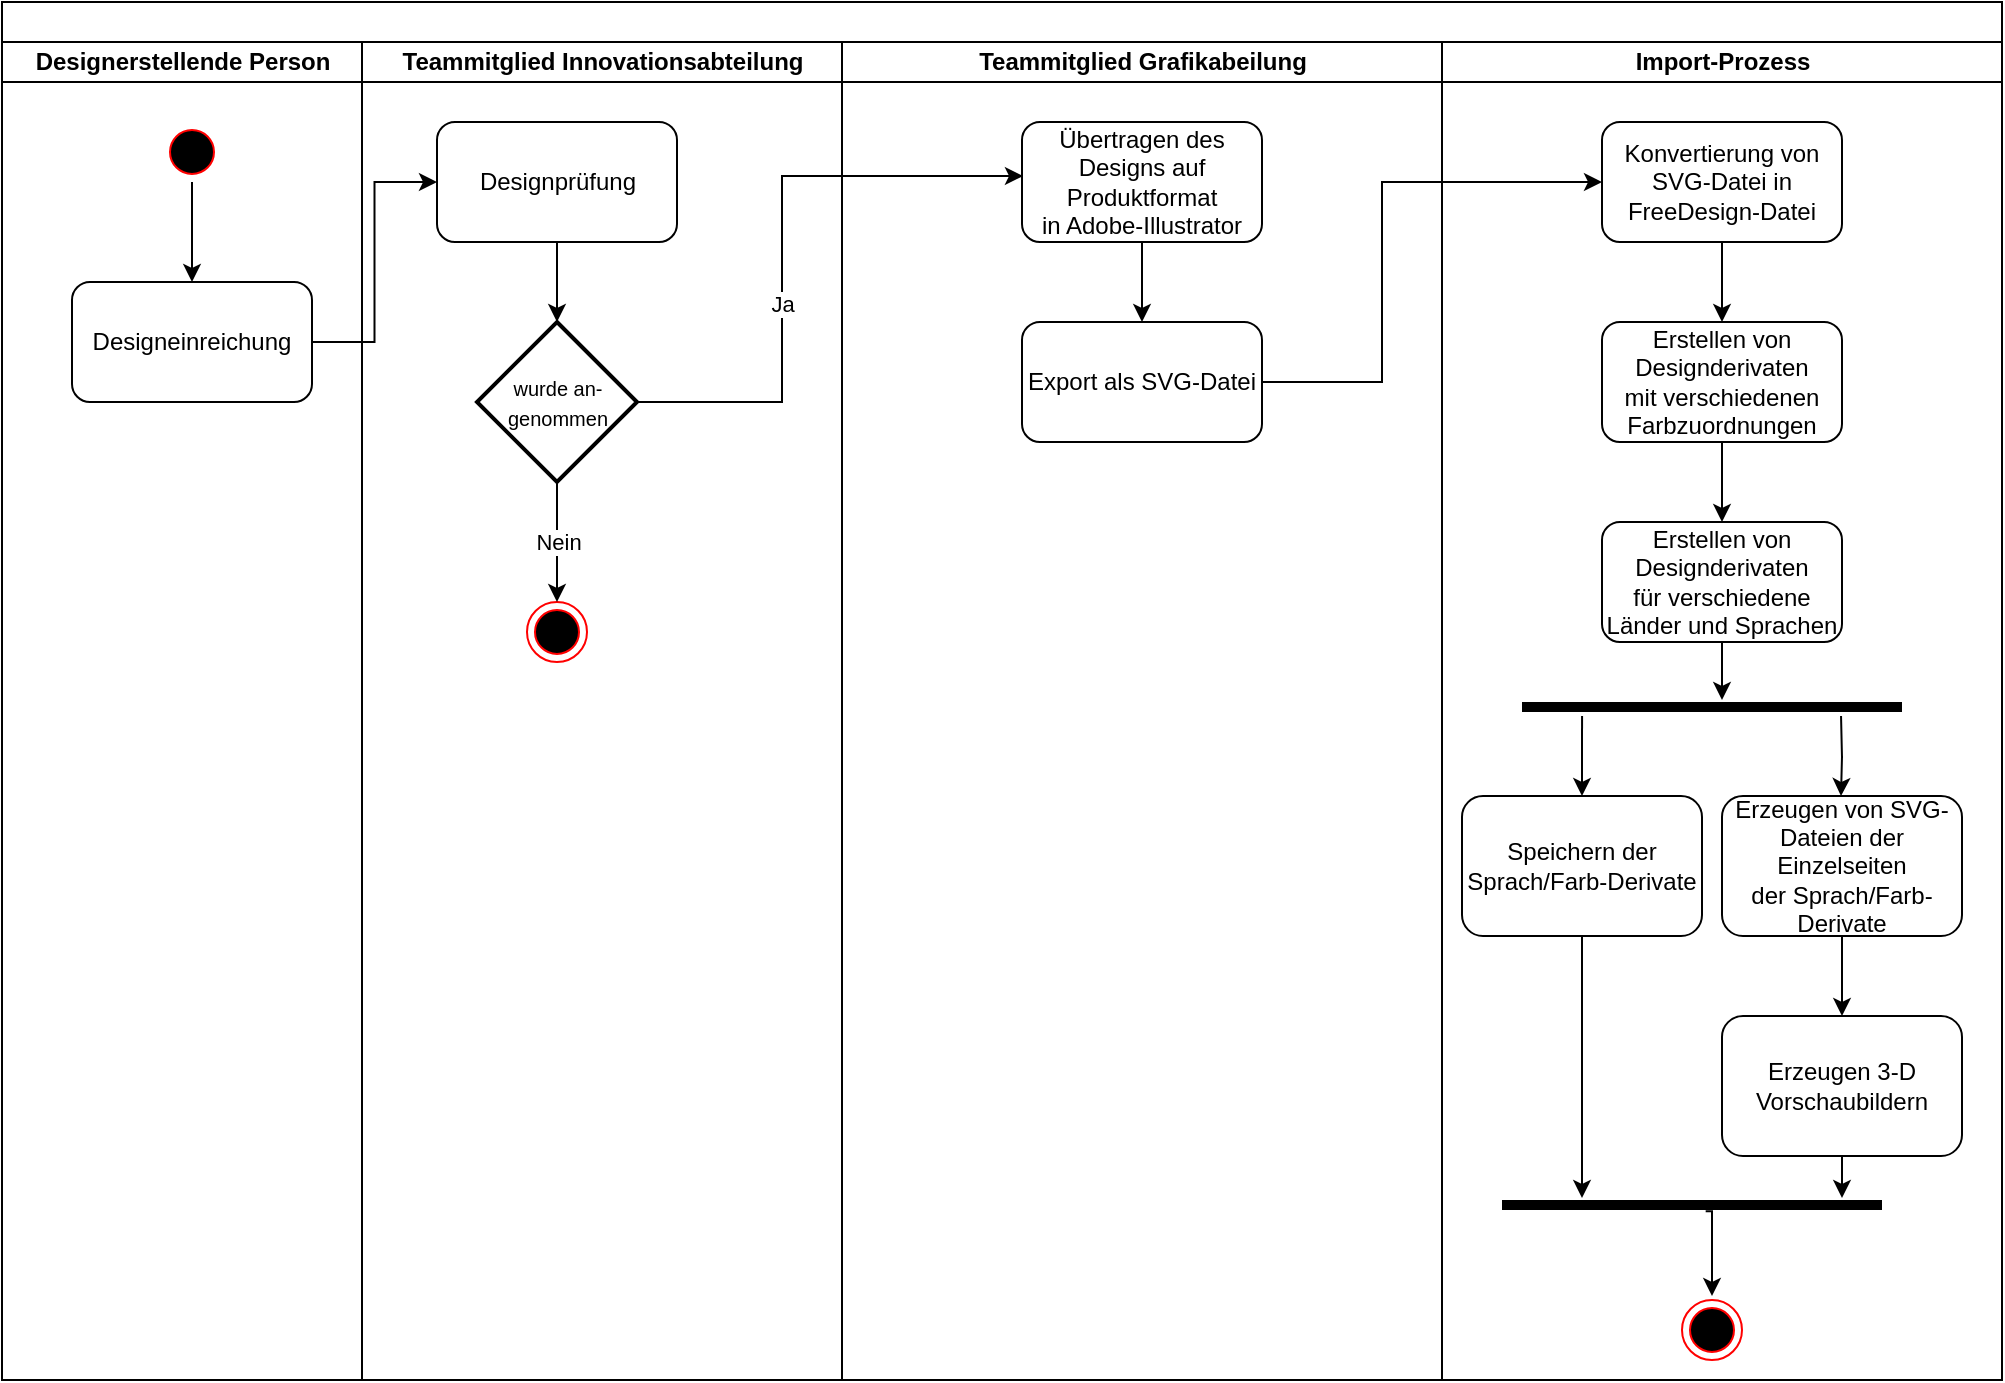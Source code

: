 <mxfile version="14.4.3" type="github">
  <diagram id="nIqd6F1TLsiJas72FkkN" name="Page-1">
    <mxGraphModel dx="1653" dy="928" grid="1" gridSize="10" guides="1" tooltips="1" connect="1" arrows="1" fold="1" page="1" pageScale="1" pageWidth="827" pageHeight="1169" math="0" shadow="0">
      <root>
        <mxCell id="0" />
        <mxCell id="1" parent="0" />
        <mxCell id="8JzF06y--kA46BckKl7L-21" value="" style="swimlane;html=1;childLayout=stackLayout;resizeParent=1;resizeParentMax=0;startSize=20;" vertex="1" parent="1">
          <mxGeometry x="80" y="331" width="1000" height="689" as="geometry" />
        </mxCell>
        <mxCell id="8JzF06y--kA46BckKl7L-22" value="Designerstellende Person" style="swimlane;html=1;startSize=20;" vertex="1" parent="8JzF06y--kA46BckKl7L-21">
          <mxGeometry y="20" width="180" height="669" as="geometry" />
        </mxCell>
        <mxCell id="8JzF06y--kA46BckKl7L-26" value="" style="ellipse;html=1;shape=startState;fillColor=#000000;strokeColor=#ff0000;" vertex="1" parent="8JzF06y--kA46BckKl7L-22">
          <mxGeometry x="80" y="40" width="30" height="30" as="geometry" />
        </mxCell>
        <mxCell id="8JzF06y--kA46BckKl7L-50" value="&lt;span&gt;Designeinreichung&lt;/span&gt;" style="rounded=1;whiteSpace=wrap;html=1;" vertex="1" parent="8JzF06y--kA46BckKl7L-22">
          <mxGeometry x="35" y="120" width="120" height="60" as="geometry" />
        </mxCell>
        <mxCell id="8JzF06y--kA46BckKl7L-81" value="" style="endArrow=classic;html=1;shadow=0;fillColor=#000000;exitX=0.5;exitY=1;exitDx=0;exitDy=0;entryX=0.5;entryY=0;entryDx=0;entryDy=0;" edge="1" parent="8JzF06y--kA46BckKl7L-22" source="8JzF06y--kA46BckKl7L-26" target="8JzF06y--kA46BckKl7L-50">
          <mxGeometry width="50" height="50" relative="1" as="geometry">
            <mxPoint x="90" y="120" as="sourcePoint" />
            <mxPoint x="140" y="70" as="targetPoint" />
          </mxGeometry>
        </mxCell>
        <mxCell id="8JzF06y--kA46BckKl7L-23" value="Teammitglied Innovationsabteilung" style="swimlane;html=1;startSize=20;" vertex="1" parent="8JzF06y--kA46BckKl7L-21">
          <mxGeometry x="180" y="20" width="240" height="669" as="geometry" />
        </mxCell>
        <mxCell id="8JzF06y--kA46BckKl7L-43" value="" style="ellipse;html=1;shape=endState;fillColor=#000000;strokeColor=#ff0000;" vertex="1" parent="8JzF06y--kA46BckKl7L-23">
          <mxGeometry x="82.5" y="280" width="30" height="30" as="geometry" />
        </mxCell>
        <mxCell id="8JzF06y--kA46BckKl7L-51" value="&lt;span&gt;Designprüfung&lt;/span&gt;" style="rounded=1;whiteSpace=wrap;html=1;" vertex="1" parent="8JzF06y--kA46BckKl7L-23">
          <mxGeometry x="37.5" y="40" width="120" height="60" as="geometry" />
        </mxCell>
        <mxCell id="8JzF06y--kA46BckKl7L-41" value="&lt;font style=&quot;font-size: 10px&quot;&gt;wurde an-genommen&lt;/font&gt;" style="rhombus;whiteSpace=wrap;html=1;strokeWidth=2;" vertex="1" parent="8JzF06y--kA46BckKl7L-23">
          <mxGeometry x="57.5" y="140" width="80" height="80" as="geometry" />
        </mxCell>
        <mxCell id="8JzF06y--kA46BckKl7L-44" value="Nein" style="edgeStyle=orthogonalEdgeStyle;rounded=0;orthogonalLoop=1;jettySize=auto;html=1;exitX=0.5;exitY=1;exitDx=0;exitDy=0;entryX=0.5;entryY=0;entryDx=0;entryDy=0;" edge="1" parent="8JzF06y--kA46BckKl7L-23" source="8JzF06y--kA46BckKl7L-41" target="8JzF06y--kA46BckKl7L-43">
          <mxGeometry relative="1" as="geometry" />
        </mxCell>
        <mxCell id="8JzF06y--kA46BckKl7L-52" style="edgeStyle=orthogonalEdgeStyle;rounded=0;orthogonalLoop=1;jettySize=auto;html=1;exitX=0.5;exitY=1;exitDx=0;exitDy=0;entryX=0.5;entryY=0;entryDx=0;entryDy=0;" edge="1" parent="8JzF06y--kA46BckKl7L-23" source="8JzF06y--kA46BckKl7L-51" target="8JzF06y--kA46BckKl7L-41">
          <mxGeometry relative="1" as="geometry" />
        </mxCell>
        <mxCell id="8JzF06y--kA46BckKl7L-24" value="Teammitglied&amp;nbsp;Grafikabeilung" style="swimlane;html=1;startSize=20;" vertex="1" parent="8JzF06y--kA46BckKl7L-21">
          <mxGeometry x="420" y="20" width="300" height="669" as="geometry" />
        </mxCell>
        <mxCell id="8JzF06y--kA46BckKl7L-56" style="edgeStyle=orthogonalEdgeStyle;rounded=0;orthogonalLoop=1;jettySize=auto;html=1;exitX=0.5;exitY=1;exitDx=0;exitDy=0;" edge="1" parent="8JzF06y--kA46BckKl7L-24" source="8JzF06y--kA46BckKl7L-49" target="8JzF06y--kA46BckKl7L-55">
          <mxGeometry relative="1" as="geometry" />
        </mxCell>
        <mxCell id="8JzF06y--kA46BckKl7L-49" value="&lt;span&gt;Übertragen des Designs auf Produktformat&lt;/span&gt;&lt;br&gt;&lt;span&gt;in Adobe-Illustrator&lt;/span&gt;" style="rounded=1;whiteSpace=wrap;html=1;" vertex="1" parent="8JzF06y--kA46BckKl7L-24">
          <mxGeometry x="90" y="40" width="120" height="60" as="geometry" />
        </mxCell>
        <mxCell id="8JzF06y--kA46BckKl7L-55" value="Export als SVG-Datei" style="rounded=1;whiteSpace=wrap;html=1;" vertex="1" parent="8JzF06y--kA46BckKl7L-24">
          <mxGeometry x="90" y="140" width="120" height="60" as="geometry" />
        </mxCell>
        <mxCell id="8JzF06y--kA46BckKl7L-53" style="edgeStyle=orthogonalEdgeStyle;rounded=0;orthogonalLoop=1;jettySize=auto;html=1;exitX=1;exitY=0.5;exitDx=0;exitDy=0;entryX=0;entryY=0.5;entryDx=0;entryDy=0;" edge="1" parent="8JzF06y--kA46BckKl7L-21" source="8JzF06y--kA46BckKl7L-50" target="8JzF06y--kA46BckKl7L-51">
          <mxGeometry relative="1" as="geometry" />
        </mxCell>
        <mxCell id="8JzF06y--kA46BckKl7L-54" value="Ja" style="edgeStyle=orthogonalEdgeStyle;rounded=0;orthogonalLoop=1;jettySize=auto;html=1;exitX=1;exitY=0.5;exitDx=0;exitDy=0;entryX=0.004;entryY=0.45;entryDx=0;entryDy=0;entryPerimeter=0;" edge="1" parent="8JzF06y--kA46BckKl7L-21" source="8JzF06y--kA46BckKl7L-41" target="8JzF06y--kA46BckKl7L-49">
          <mxGeometry x="-0.206" relative="1" as="geometry">
            <Array as="points">
              <mxPoint x="390" y="200" />
              <mxPoint x="390" y="87" />
            </Array>
            <mxPoint as="offset" />
          </mxGeometry>
        </mxCell>
        <mxCell id="8JzF06y--kA46BckKl7L-63" style="edgeStyle=orthogonalEdgeStyle;rounded=0;orthogonalLoop=1;jettySize=auto;html=1;exitX=1;exitY=0.5;exitDx=0;exitDy=0;entryX=0;entryY=0.5;entryDx=0;entryDy=0;" edge="1" parent="8JzF06y--kA46BckKl7L-21" source="8JzF06y--kA46BckKl7L-55" target="8JzF06y--kA46BckKl7L-61">
          <mxGeometry relative="1" as="geometry">
            <Array as="points">
              <mxPoint x="690" y="190" />
              <mxPoint x="690" y="90" />
            </Array>
          </mxGeometry>
        </mxCell>
        <mxCell id="8JzF06y--kA46BckKl7L-37" value="Import-Prozess" style="swimlane;html=1;startSize=20;" vertex="1" parent="8JzF06y--kA46BckKl7L-21">
          <mxGeometry x="720" y="20" width="280" height="669" as="geometry" />
        </mxCell>
        <mxCell id="8JzF06y--kA46BckKl7L-70" style="edgeStyle=orthogonalEdgeStyle;rounded=0;orthogonalLoop=1;jettySize=auto;html=1;exitX=0.5;exitY=1;exitDx=0;exitDy=0;shadow=0;fillColor=#000000;" edge="1" parent="8JzF06y--kA46BckKl7L-37" source="8JzF06y--kA46BckKl7L-57">
          <mxGeometry relative="1" as="geometry">
            <mxPoint x="140" y="329" as="targetPoint" />
          </mxGeometry>
        </mxCell>
        <mxCell id="8JzF06y--kA46BckKl7L-57" value="Erstellen von Designderivaten&lt;br&gt;für verschiedene Länder und Sprachen" style="rounded=1;whiteSpace=wrap;html=1;" vertex="1" parent="8JzF06y--kA46BckKl7L-37">
          <mxGeometry x="80" y="240" width="120" height="60" as="geometry" />
        </mxCell>
        <mxCell id="8JzF06y--kA46BckKl7L-59" style="edgeStyle=orthogonalEdgeStyle;rounded=0;orthogonalLoop=1;jettySize=auto;html=1;exitX=0.5;exitY=1;exitDx=0;exitDy=0;entryX=0.5;entryY=0;entryDx=0;entryDy=0;" edge="1" parent="8JzF06y--kA46BckKl7L-37" source="8JzF06y--kA46BckKl7L-58" target="8JzF06y--kA46BckKl7L-57">
          <mxGeometry relative="1" as="geometry" />
        </mxCell>
        <mxCell id="8JzF06y--kA46BckKl7L-58" value="Erstellen von Designderivaten&lt;br&gt;mit verschiedenen Farbzuordnungen" style="rounded=1;whiteSpace=wrap;html=1;" vertex="1" parent="8JzF06y--kA46BckKl7L-37">
          <mxGeometry x="80" y="140" width="120" height="60" as="geometry" />
        </mxCell>
        <mxCell id="8JzF06y--kA46BckKl7L-62" style="edgeStyle=orthogonalEdgeStyle;rounded=0;orthogonalLoop=1;jettySize=auto;html=1;exitX=0.5;exitY=1;exitDx=0;exitDy=0;entryX=0.5;entryY=0;entryDx=0;entryDy=0;" edge="1" parent="8JzF06y--kA46BckKl7L-37" source="8JzF06y--kA46BckKl7L-61" target="8JzF06y--kA46BckKl7L-58">
          <mxGeometry relative="1" as="geometry" />
        </mxCell>
        <mxCell id="8JzF06y--kA46BckKl7L-61" value="Konvertierung von SVG-Datei in FreeDesign-Datei" style="rounded=1;whiteSpace=wrap;html=1;" vertex="1" parent="8JzF06y--kA46BckKl7L-37">
          <mxGeometry x="80" y="40" width="120" height="60" as="geometry" />
        </mxCell>
        <mxCell id="8JzF06y--kA46BckKl7L-71" style="edgeStyle=orthogonalEdgeStyle;rounded=0;orthogonalLoop=1;jettySize=auto;html=1;exitX=0.5;exitY=0;exitDx=0;exitDy=0;entryX=0.158;entryY=1;entryDx=0;entryDy=0;entryPerimeter=0;shadow=0;fillColor=#000000;endArrow=none;endFill=0;startArrow=classic;startFill=1;" edge="1" parent="8JzF06y--kA46BckKl7L-37" source="8JzF06y--kA46BckKl7L-65" target="8JzF06y--kA46BckKl7L-69">
          <mxGeometry relative="1" as="geometry" />
        </mxCell>
        <mxCell id="8JzF06y--kA46BckKl7L-65" value="Speichern der Sprach/Farb-Derivate" style="rounded=1;whiteSpace=wrap;html=1;" vertex="1" parent="8JzF06y--kA46BckKl7L-37">
          <mxGeometry x="10" y="377" width="120" height="70" as="geometry" />
        </mxCell>
        <mxCell id="8JzF06y--kA46BckKl7L-69" value="" style="line;strokeWidth=5;fillColor=none;align=left;verticalAlign=middle;spacingTop=-1;spacingLeft=3;spacingRight=3;rotatable=0;labelPosition=right;points=[];portConstraint=eastwest;" vertex="1" parent="8JzF06y--kA46BckKl7L-37">
          <mxGeometry x="40" y="328" width="190" height="9" as="geometry" />
        </mxCell>
        <mxCell id="8JzF06y--kA46BckKl7L-77" style="edgeStyle=orthogonalEdgeStyle;rounded=0;orthogonalLoop=1;jettySize=auto;html=1;exitX=0.5;exitY=1;exitDx=0;exitDy=0;entryX=0.5;entryY=0;entryDx=0;entryDy=0;shadow=0;startArrow=none;startFill=0;endArrow=classic;endFill=1;fillColor=#000000;" edge="1" parent="8JzF06y--kA46BckKl7L-37" source="8JzF06y--kA46BckKl7L-72" target="8JzF06y--kA46BckKl7L-76">
          <mxGeometry relative="1" as="geometry" />
        </mxCell>
        <mxCell id="8JzF06y--kA46BckKl7L-72" value="Erzeugen von SVG-Dateien der Einzelseiten der&amp;nbsp;Sprach/Farb-Derivate" style="rounded=1;whiteSpace=wrap;html=1;" vertex="1" parent="8JzF06y--kA46BckKl7L-37">
          <mxGeometry x="140" y="377" width="120" height="70" as="geometry" />
        </mxCell>
        <mxCell id="8JzF06y--kA46BckKl7L-73" style="edgeStyle=orthogonalEdgeStyle;rounded=0;orthogonalLoop=1;jettySize=auto;html=1;exitX=0.5;exitY=0;exitDx=0;exitDy=0;entryX=0.158;entryY=1;entryDx=0;entryDy=0;entryPerimeter=0;shadow=0;fillColor=#000000;endArrow=none;endFill=0;startArrow=classic;startFill=1;" edge="1" parent="8JzF06y--kA46BckKl7L-37">
          <mxGeometry relative="1" as="geometry">
            <mxPoint x="199.5" y="377" as="sourcePoint" />
            <mxPoint x="199.52" y="337" as="targetPoint" />
          </mxGeometry>
        </mxCell>
        <mxCell id="8JzF06y--kA46BckKl7L-74" value="" style="ellipse;html=1;shape=endState;fillColor=#000000;strokeColor=#ff0000;" vertex="1" parent="8JzF06y--kA46BckKl7L-37">
          <mxGeometry x="120" y="629" width="30" height="30" as="geometry" />
        </mxCell>
        <mxCell id="8JzF06y--kA46BckKl7L-75" value="" style="line;strokeWidth=5;fillColor=none;align=left;verticalAlign=middle;spacingTop=-1;spacingLeft=3;spacingRight=3;rotatable=0;labelPosition=right;points=[];portConstraint=eastwest;" vertex="1" parent="8JzF06y--kA46BckKl7L-37">
          <mxGeometry x="30" y="577" width="190" height="9" as="geometry" />
        </mxCell>
        <mxCell id="8JzF06y--kA46BckKl7L-76" value="Erzeugen 3-D Vorschaubildern" style="rounded=1;whiteSpace=wrap;html=1;" vertex="1" parent="8JzF06y--kA46BckKl7L-37">
          <mxGeometry x="140" y="487" width="120" height="70" as="geometry" />
        </mxCell>
        <mxCell id="8JzF06y--kA46BckKl7L-80" style="edgeStyle=orthogonalEdgeStyle;rounded=0;orthogonalLoop=1;jettySize=auto;html=1;exitX=0.536;exitY=0.844;exitDx=0;exitDy=0;shadow=0;startArrow=none;startFill=0;endArrow=classic;endFill=1;fillColor=#000000;exitPerimeter=0;" edge="1" parent="8JzF06y--kA46BckKl7L-37" source="8JzF06y--kA46BckKl7L-75">
          <mxGeometry relative="1" as="geometry">
            <mxPoint x="135" y="627" as="targetPoint" />
            <mxPoint x="134.75" y="606" as="sourcePoint" />
            <Array as="points">
              <mxPoint x="135" y="585" />
            </Array>
          </mxGeometry>
        </mxCell>
        <mxCell id="8JzF06y--kA46BckKl7L-78" style="edgeStyle=orthogonalEdgeStyle;rounded=0;orthogonalLoop=1;jettySize=auto;html=1;exitX=0.5;exitY=1;exitDx=0;exitDy=0;shadow=0;startArrow=none;startFill=0;endArrow=classic;endFill=1;fillColor=#000000;" edge="1" parent="1" source="8JzF06y--kA46BckKl7L-65">
          <mxGeometry relative="1" as="geometry">
            <mxPoint x="870" y="929" as="targetPoint" />
            <mxPoint x="870" y="789" as="sourcePoint" />
          </mxGeometry>
        </mxCell>
        <mxCell id="8JzF06y--kA46BckKl7L-79" style="edgeStyle=orthogonalEdgeStyle;rounded=0;orthogonalLoop=1;jettySize=auto;html=1;exitX=0.5;exitY=1;exitDx=0;exitDy=0;shadow=0;startArrow=none;startFill=0;endArrow=classic;endFill=1;fillColor=#000000;" edge="1" parent="1" source="8JzF06y--kA46BckKl7L-76">
          <mxGeometry relative="1" as="geometry">
            <mxPoint x="1000" y="929" as="targetPoint" />
            <mxPoint x="1000" y="899" as="sourcePoint" />
          </mxGeometry>
        </mxCell>
      </root>
    </mxGraphModel>
  </diagram>
</mxfile>
